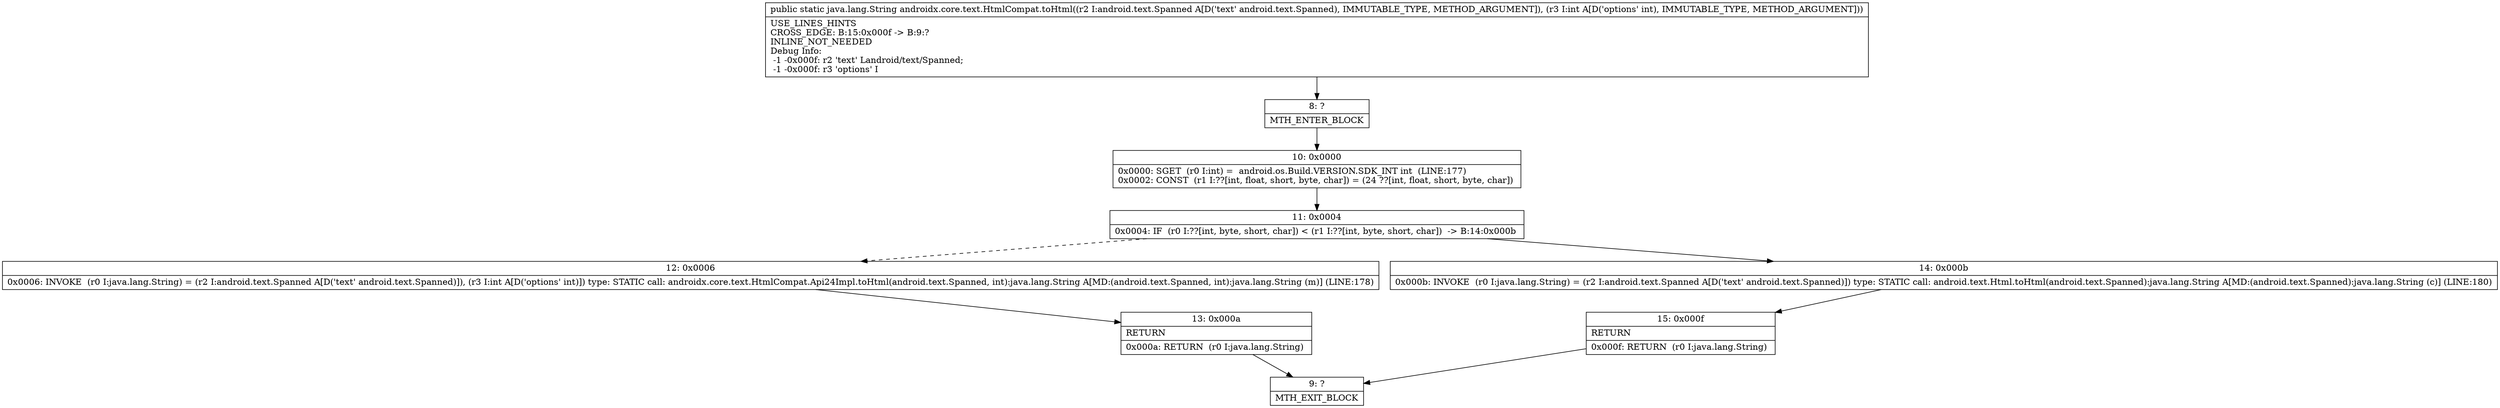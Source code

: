 digraph "CFG forandroidx.core.text.HtmlCompat.toHtml(Landroid\/text\/Spanned;I)Ljava\/lang\/String;" {
Node_8 [shape=record,label="{8\:\ ?|MTH_ENTER_BLOCK\l}"];
Node_10 [shape=record,label="{10\:\ 0x0000|0x0000: SGET  (r0 I:int) =  android.os.Build.VERSION.SDK_INT int  (LINE:177)\l0x0002: CONST  (r1 I:??[int, float, short, byte, char]) = (24 ??[int, float, short, byte, char]) \l}"];
Node_11 [shape=record,label="{11\:\ 0x0004|0x0004: IF  (r0 I:??[int, byte, short, char]) \< (r1 I:??[int, byte, short, char])  \-\> B:14:0x000b \l}"];
Node_12 [shape=record,label="{12\:\ 0x0006|0x0006: INVOKE  (r0 I:java.lang.String) = (r2 I:android.text.Spanned A[D('text' android.text.Spanned)]), (r3 I:int A[D('options' int)]) type: STATIC call: androidx.core.text.HtmlCompat.Api24Impl.toHtml(android.text.Spanned, int):java.lang.String A[MD:(android.text.Spanned, int):java.lang.String (m)] (LINE:178)\l}"];
Node_13 [shape=record,label="{13\:\ 0x000a|RETURN\l|0x000a: RETURN  (r0 I:java.lang.String) \l}"];
Node_9 [shape=record,label="{9\:\ ?|MTH_EXIT_BLOCK\l}"];
Node_14 [shape=record,label="{14\:\ 0x000b|0x000b: INVOKE  (r0 I:java.lang.String) = (r2 I:android.text.Spanned A[D('text' android.text.Spanned)]) type: STATIC call: android.text.Html.toHtml(android.text.Spanned):java.lang.String A[MD:(android.text.Spanned):java.lang.String (c)] (LINE:180)\l}"];
Node_15 [shape=record,label="{15\:\ 0x000f|RETURN\l|0x000f: RETURN  (r0 I:java.lang.String) \l}"];
MethodNode[shape=record,label="{public static java.lang.String androidx.core.text.HtmlCompat.toHtml((r2 I:android.text.Spanned A[D('text' android.text.Spanned), IMMUTABLE_TYPE, METHOD_ARGUMENT]), (r3 I:int A[D('options' int), IMMUTABLE_TYPE, METHOD_ARGUMENT]))  | USE_LINES_HINTS\lCROSS_EDGE: B:15:0x000f \-\> B:9:?\lINLINE_NOT_NEEDED\lDebug Info:\l  \-1 \-0x000f: r2 'text' Landroid\/text\/Spanned;\l  \-1 \-0x000f: r3 'options' I\l}"];
MethodNode -> Node_8;Node_8 -> Node_10;
Node_10 -> Node_11;
Node_11 -> Node_12[style=dashed];
Node_11 -> Node_14;
Node_12 -> Node_13;
Node_13 -> Node_9;
Node_14 -> Node_15;
Node_15 -> Node_9;
}

